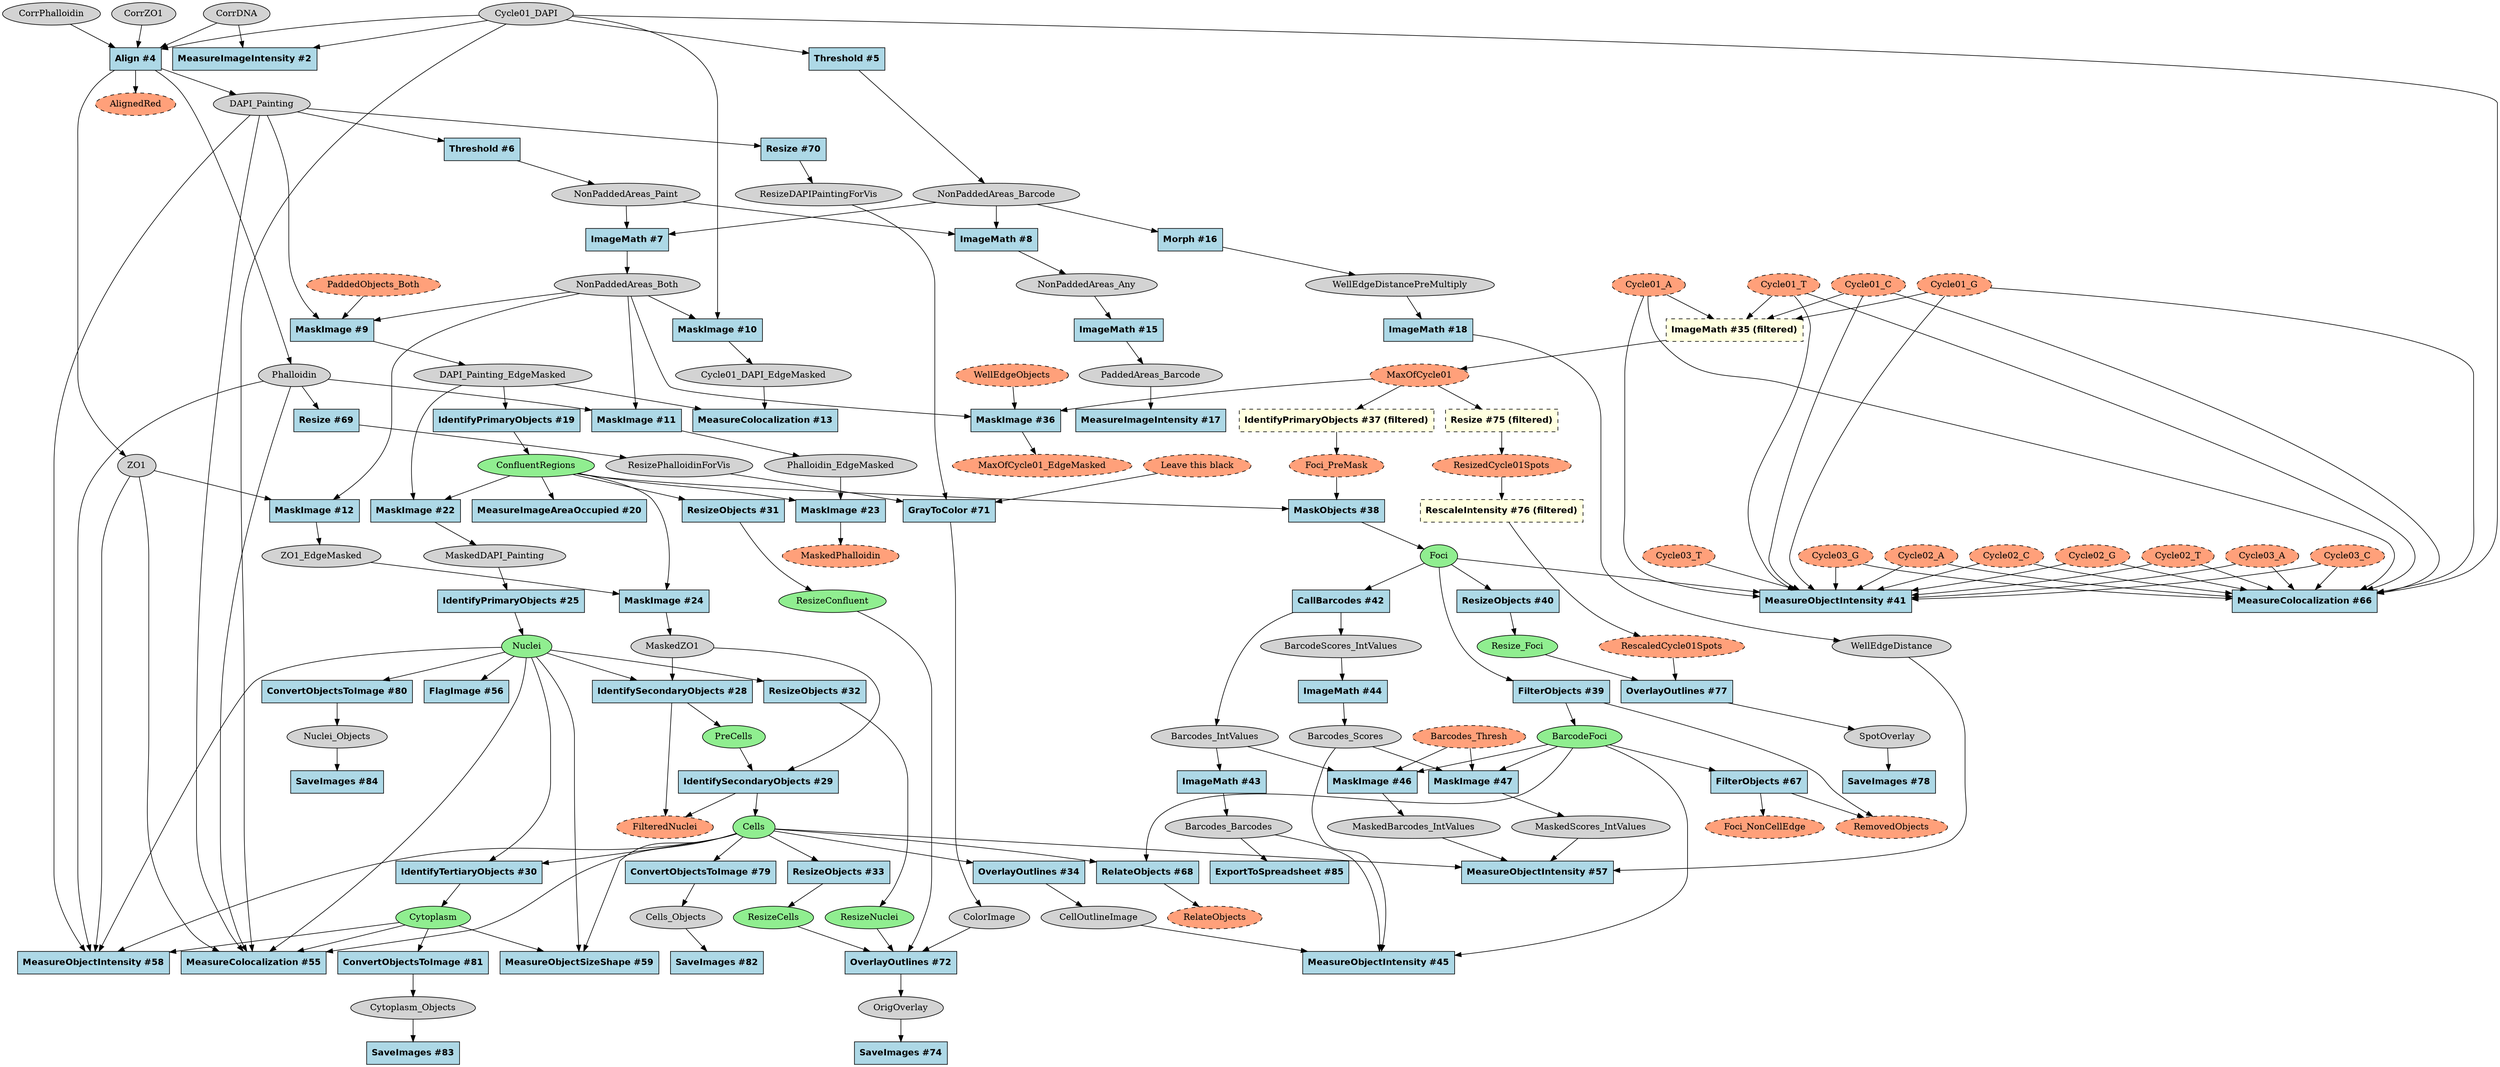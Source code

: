 strict digraph {
Align_d0c009c5 [type=module, label="Align #4", module_name=Align, module_num=4, original_num=4, stable_id="Align_d0c009c5", enabled=True, shape=box, style=filled, fontname="Helvetica-Bold", fillcolor=lightblue];
CallBarcodes_bc36b96a [type=module, label="CallBarcodes #42", module_name=CallBarcodes, module_num=42, original_num=42, stable_id="CallBarcodes_bc36b96a", enabled=True, shape=box, style=filled, fontname="Helvetica-Bold", fillcolor=lightblue];
ConvertObjectsToImage_3c1046f2 [type=module, label="ConvertObjectsToImage #79", module_name=ConvertObjectsToImage, module_num=79, original_num=79, stable_id="ConvertObjectsToImage_3c1046f2", enabled=True, shape=box, style=filled, fontname="Helvetica-Bold", fillcolor=lightblue];
ConvertObjectsToImage_51f82f98 [type=module, label="ConvertObjectsToImage #81", module_name=ConvertObjectsToImage, module_num=81, original_num=81, stable_id="ConvertObjectsToImage_51f82f98", enabled=True, shape=box, style=filled, fontname="Helvetica-Bold", fillcolor=lightblue];
ConvertObjectsToImage_f0cc435 [type=module, label="ConvertObjectsToImage #80", module_name=ConvertObjectsToImage, module_num=80, original_num=80, stable_id="ConvertObjectsToImage_f0cc435", enabled=True, shape=box, style=filled, fontname="Helvetica-Bold", fillcolor=lightblue];
ExportToSpreadsheet_1de119ea [type=module, label="ExportToSpreadsheet #85", module_name=ExportToSpreadsheet, module_num=85, original_num=85, stable_id="ExportToSpreadsheet_1de119ea", enabled=True, shape=box, style=filled, fontname="Helvetica-Bold", fillcolor=lightblue];
FilterObjects_a0d8b12f [type=module, label="FilterObjects #39", module_name=FilterObjects, module_num=39, original_num=39, stable_id="FilterObjects_a0d8b12f", enabled=True, shape=box, style=filled, fontname="Helvetica-Bold", fillcolor=lightblue];
FilterObjects_e8d31de3 [type=module, label="FilterObjects #67", module_name=FilterObjects, module_num=67, original_num=67, stable_id="FilterObjects_e8d31de3", enabled=True, shape=box, style=filled, fontname="Helvetica-Bold", fillcolor=lightblue];
FlagImage_3d76eed3 [type=module, label="FlagImage #56", module_name=FlagImage, module_num=56, original_num=56, stable_id="FlagImage_3d76eed3", enabled=True, shape=box, style=filled, fontname="Helvetica-Bold", fillcolor=lightblue];
GrayToColor_e2eac13e [type=module, label="GrayToColor #71", module_name=GrayToColor, module_num=71, original_num=71, stable_id="GrayToColor_e2eac13e", enabled=True, shape=box, style=filled, fontname="Helvetica-Bold", fillcolor=lightblue];
IdentifyPrimaryObjects_469f5b43 [type=module, label="IdentifyPrimaryObjects #25", module_name=IdentifyPrimaryObjects, module_num=25, original_num=25, stable_id="IdentifyPrimaryObjects_469f5b43", enabled=True, shape=box, style=filled, fontname="Helvetica-Bold", fillcolor=lightblue];
IdentifyPrimaryObjects_61616503 [type=module, label="IdentifyPrimaryObjects #19", module_name=IdentifyPrimaryObjects, module_num=19, original_num=19, stable_id="IdentifyPrimaryObjects_61616503", enabled=True, shape=box, style=filled, fontname="Helvetica-Bold", fillcolor=lightblue];
IdentifyPrimaryObjects_c40746df [type=module, label="IdentifyPrimaryObjects #37 (filtered)", module_name=IdentifyPrimaryObjects, module_num=37, original_num=37, stable_id="IdentifyPrimaryObjects_c40746df", enabled=True, filtered=True, shape=box, style="filled,dashed", fontname="Helvetica-Bold", fillcolor=lightyellow];
IdentifySecondaryObjects_7ee30c54 [type=module, label="IdentifySecondaryObjects #29", module_name=IdentifySecondaryObjects, module_num=29, original_num=29, stable_id="IdentifySecondaryObjects_7ee30c54", enabled=True, shape=box, style=filled, fontname="Helvetica-Bold", fillcolor=lightblue];
IdentifySecondaryObjects_e49539f5 [type=module, label="IdentifySecondaryObjects #28", module_name=IdentifySecondaryObjects, module_num=28, original_num=28, stable_id="IdentifySecondaryObjects_e49539f5", enabled=True, shape=box, style=filled, fontname="Helvetica-Bold", fillcolor=lightblue];
IdentifyTertiaryObjects_ac7b69a9 [type=module, label="IdentifyTertiaryObjects #30", module_name=IdentifyTertiaryObjects, module_num=30, original_num=30, stable_id="IdentifyTertiaryObjects_ac7b69a9", enabled=True, shape=box, style=filled, fontname="Helvetica-Bold", fillcolor=lightblue];
ImageMath_1533b2a0 [type=module, label="ImageMath #43", module_name=ImageMath, module_num=43, original_num=43, stable_id="ImageMath_1533b2a0", enabled=True, shape=box, style=filled, fontname="Helvetica-Bold", fillcolor=lightblue];
ImageMath_280c71d2 [type=module, label="ImageMath #15", module_name=ImageMath, module_num=15, original_num=15, stable_id="ImageMath_280c71d2", enabled=True, shape=box, style=filled, fontname="Helvetica-Bold", fillcolor=lightblue];
ImageMath_500bfcca [type=module, label="ImageMath #7", module_name=ImageMath, module_num=7, original_num=7, stable_id="ImageMath_500bfcca", enabled=True, shape=box, style=filled, fontname="Helvetica-Bold", fillcolor=lightblue];
ImageMath_71d8e604 [type=module, label="ImageMath #18", module_name=ImageMath, module_num=18, original_num=18, stable_id="ImageMath_71d8e604", enabled=True, shape=box, style=filled, fontname="Helvetica-Bold", fillcolor=lightblue];
ImageMath_76ebca63 [type=module, label="ImageMath #8", module_name=ImageMath, module_num=8, original_num=8, stable_id="ImageMath_76ebca63", enabled=True, shape=box, style=filled, fontname="Helvetica-Bold", fillcolor=lightblue];
ImageMath_82709eb0 [type=module, label="ImageMath #35 (filtered)", module_name=ImageMath, module_num=35, original_num=35, stable_id="ImageMath_82709eb0", enabled=True, filtered=True, shape=box, style="filled,dashed", fontname="Helvetica-Bold", fillcolor=lightyellow];
ImageMath_fd494492 [type=module, label="ImageMath #44", module_name=ImageMath, module_num=44, original_num=44, stable_id="ImageMath_fd494492", enabled=True, shape=box, style=filled, fontname="Helvetica-Bold", fillcolor=lightblue];
MaskImage_1c28bd3a [type=module, label="MaskImage #47", module_name=MaskImage, module_num=47, original_num=47, stable_id="MaskImage_1c28bd3a", enabled=True, shape=box, style=filled, fontname="Helvetica-Bold", fillcolor=lightblue];
MaskImage_37983b23 [type=module, label="MaskImage #24", module_name=MaskImage, module_num=24, original_num=24, stable_id="MaskImage_37983b23", enabled=True, shape=box, style=filled, fontname="Helvetica-Bold", fillcolor=lightblue];
MaskImage_5611c620 [type=module, label="MaskImage #46", module_name=MaskImage, module_num=46, original_num=46, stable_id="MaskImage_5611c620", enabled=True, shape=box, style=filled, fontname="Helvetica-Bold", fillcolor=lightblue];
MaskImage_5b78475 [type=module, label="MaskImage #36", module_name=MaskImage, module_num=36, original_num=36, stable_id="MaskImage_5b78475", enabled=True, shape=box, style=filled, fontname="Helvetica-Bold", fillcolor=lightblue];
MaskImage_877fe076 [type=module, label="MaskImage #12", module_name=MaskImage, module_num=12, original_num=12, stable_id="MaskImage_877fe076", enabled=True, shape=box, style=filled, fontname="Helvetica-Bold", fillcolor=lightblue];
MaskImage_8db1ea12 [type=module, label="MaskImage #9", module_name=MaskImage, module_num=9, original_num=9, stable_id="MaskImage_8db1ea12", enabled=True, shape=box, style=filled, fontname="Helvetica-Bold", fillcolor=lightblue];
MaskImage_b527d157 [type=module, label="MaskImage #10", module_name=MaskImage, module_num=10, original_num=10, stable_id="MaskImage_b527d157", enabled=True, shape=box, style=filled, fontname="Helvetica-Bold", fillcolor=lightblue];
MaskImage_da1549b4 [type=module, label="MaskImage #11", module_name=MaskImage, module_num=11, original_num=11, stable_id="MaskImage_da1549b4", enabled=True, shape=box, style=filled, fontname="Helvetica-Bold", fillcolor=lightblue];
MaskImage_e05533c6 [type=module, label="MaskImage #22", module_name=MaskImage, module_num=22, original_num=22, stable_id="MaskImage_e05533c6", enabled=True, shape=box, style=filled, fontname="Helvetica-Bold", fillcolor=lightblue];
MaskImage_fee3a5da [type=module, label="MaskImage #23", module_name=MaskImage, module_num=23, original_num=23, stable_id="MaskImage_fee3a5da", enabled=True, shape=box, style=filled, fontname="Helvetica-Bold", fillcolor=lightblue];
MaskObjects_cc9b4af4 [type=module, label="MaskObjects #38", module_name=MaskObjects, module_num=38, original_num=38, stable_id="MaskObjects_cc9b4af4", enabled=True, shape=box, style=filled, fontname="Helvetica-Bold", fillcolor=lightblue];
MeasureColocalization_11dc7f83 [type=module, label="MeasureColocalization #13", module_name=MeasureColocalization, module_num=13, original_num=13, stable_id="MeasureColocalization_11dc7f83", enabled=True, shape=box, style=filled, fontname="Helvetica-Bold", fillcolor=lightblue];
MeasureColocalization_42947605 [type=module, label="MeasureColocalization #66", module_name=MeasureColocalization, module_num=66, original_num=66, stable_id="MeasureColocalization_42947605", enabled=True, shape=box, style=filled, fontname="Helvetica-Bold", fillcolor=lightblue];
MeasureColocalization_b64ad458 [type=module, label="MeasureColocalization #55", module_name=MeasureColocalization, module_num=55, original_num=55, stable_id="MeasureColocalization_b64ad458", enabled=True, shape=box, style=filled, fontname="Helvetica-Bold", fillcolor=lightblue];
MeasureImageAreaOccupied_6bb28693 [type=module, label="MeasureImageAreaOccupied #20", module_name=MeasureImageAreaOccupied, module_num=20, original_num=20, stable_id="MeasureImageAreaOccupied_6bb28693", enabled=True, shape=box, style=filled, fontname="Helvetica-Bold", fillcolor=lightblue];
MeasureImageIntensity_b80df925 [type=module, label="MeasureImageIntensity #2", module_name=MeasureImageIntensity, module_num=2, original_num=2, stable_id="MeasureImageIntensity_b80df925", enabled=True, shape=box, style=filled, fontname="Helvetica-Bold", fillcolor=lightblue];
MeasureImageIntensity_cd880b23 [type=module, label="MeasureImageIntensity #17", module_name=MeasureImageIntensity, module_num=17, original_num=17, stable_id="MeasureImageIntensity_cd880b23", enabled=True, shape=box, style=filled, fontname="Helvetica-Bold", fillcolor=lightblue];
MeasureObjectIntensity_40d9dc39 [type=module, label="MeasureObjectIntensity #41", module_name=MeasureObjectIntensity, module_num=41, original_num=41, stable_id="MeasureObjectIntensity_40d9dc39", enabled=True, shape=box, style=filled, fontname="Helvetica-Bold", fillcolor=lightblue];
MeasureObjectIntensity_5adac90b [type=module, label="MeasureObjectIntensity #57", module_name=MeasureObjectIntensity, module_num=57, original_num=57, stable_id="MeasureObjectIntensity_5adac90b", enabled=True, shape=box, style=filled, fontname="Helvetica-Bold", fillcolor=lightblue];
MeasureObjectIntensity_93a3ea7d [type=module, label="MeasureObjectIntensity #58", module_name=MeasureObjectIntensity, module_num=58, original_num=58, stable_id="MeasureObjectIntensity_93a3ea7d", enabled=True, shape=box, style=filled, fontname="Helvetica-Bold", fillcolor=lightblue];
MeasureObjectIntensity_f0c4470c [type=module, label="MeasureObjectIntensity #45", module_name=MeasureObjectIntensity, module_num=45, original_num=45, stable_id="MeasureObjectIntensity_f0c4470c", enabled=True, shape=box, style=filled, fontname="Helvetica-Bold", fillcolor=lightblue];
MeasureObjectSizeShape_33e152a1 [type=module, label="MeasureObjectSizeShape #59", module_name=MeasureObjectSizeShape, module_num=59, original_num=59, stable_id="MeasureObjectSizeShape_33e152a1", enabled=True, shape=box, style=filled, fontname="Helvetica-Bold", fillcolor=lightblue];
Morph_f5cbf7cb [type=module, label="Morph #16", module_name=Morph, module_num=16, original_num=16, stable_id="Morph_f5cbf7cb", enabled=True, shape=box, style=filled, fontname="Helvetica-Bold", fillcolor=lightblue];
OverlayOutlines_5eab99c7 [type=module, label="OverlayOutlines #77", module_name=OverlayOutlines, module_num=77, original_num=77, stable_id="OverlayOutlines_5eab99c7", enabled=True, shape=box, style=filled, fontname="Helvetica-Bold", fillcolor=lightblue];
OverlayOutlines_61a2679e [type=module, label="OverlayOutlines #34", module_name=OverlayOutlines, module_num=34, original_num=34, stable_id="OverlayOutlines_61a2679e", enabled=True, shape=box, style=filled, fontname="Helvetica-Bold", fillcolor=lightblue];
OverlayOutlines_cfebace4 [type=module, label="OverlayOutlines #72", module_name=OverlayOutlines, module_num=72, original_num=72, stable_id="OverlayOutlines_cfebace4", enabled=True, shape=box, style=filled, fontname="Helvetica-Bold", fillcolor=lightblue];
RelateObjects_fcb38012 [type=module, label="RelateObjects #68", module_name=RelateObjects, module_num=68, original_num=68, stable_id="RelateObjects_fcb38012", enabled=True, shape=box, style=filled, fontname="Helvetica-Bold", fillcolor=lightblue];
RescaleIntensity_f3506eb1 [type=module, label="RescaleIntensity #76 (filtered)", module_name=RescaleIntensity, module_num=76, original_num=76, stable_id="RescaleIntensity_f3506eb1", enabled=True, filtered=True, shape=box, style="filled,dashed", fontname="Helvetica-Bold", fillcolor=lightyellow];
ResizeObjects_184fe8c2 [type=module, label="ResizeObjects #31", module_name=ResizeObjects, module_num=31, original_num=31, stable_id="ResizeObjects_184fe8c2", enabled=True, shape=box, style=filled, fontname="Helvetica-Bold", fillcolor=lightblue];
ResizeObjects_29dfc2dc [type=module, label="ResizeObjects #40", module_name=ResizeObjects, module_num=40, original_num=40, stable_id="ResizeObjects_29dfc2dc", enabled=True, shape=box, style=filled, fontname="Helvetica-Bold", fillcolor=lightblue];
ResizeObjects_4d4d450 [type=module, label="ResizeObjects #33", module_name=ResizeObjects, module_num=33, original_num=33, stable_id="ResizeObjects_4d4d450", enabled=True, shape=box, style=filled, fontname="Helvetica-Bold", fillcolor=lightblue];
ResizeObjects_a180598e [type=module, label="ResizeObjects #32", module_name=ResizeObjects, module_num=32, original_num=32, stable_id="ResizeObjects_a180598e", enabled=True, shape=box, style=filled, fontname="Helvetica-Bold", fillcolor=lightblue];
Resize_8b00446f [type=module, label="Resize #69", module_name=Resize, module_num=69, original_num=69, stable_id="Resize_8b00446f", enabled=True, shape=box, style=filled, fontname="Helvetica-Bold", fillcolor=lightblue];
Resize_ad058f57 [type=module, label="Resize #70", module_name=Resize, module_num=70, original_num=70, stable_id="Resize_ad058f57", enabled=True, shape=box, style=filled, fontname="Helvetica-Bold", fillcolor=lightblue];
Resize_b7f4005c [type=module, label="Resize #75 (filtered)", module_name=Resize, module_num=75, original_num=75, stable_id="Resize_b7f4005c", enabled=True, filtered=True, shape=box, style="filled,dashed", fontname="Helvetica-Bold", fillcolor=lightyellow];
SaveImages_22818067 [type=module, label="SaveImages #82", module_name=SaveImages, module_num=82, original_num=82, stable_id="SaveImages_22818067", enabled=True, shape=box, style=filled, fontname="Helvetica-Bold", fillcolor=lightblue];
SaveImages_2c5c819a [type=module, label="SaveImages #84", module_name=SaveImages, module_num=84, original_num=84, stable_id="SaveImages_2c5c819a", enabled=True, shape=box, style=filled, fontname="Helvetica-Bold", fillcolor=lightblue];
SaveImages_3cf141c2 [type=module, label="SaveImages #78", module_name=SaveImages, module_num=78, original_num=78, stable_id="SaveImages_3cf141c2", enabled=True, shape=box, style=filled, fontname="Helvetica-Bold", fillcolor=lightblue];
SaveImages_491701a3 [type=module, label="SaveImages #74", module_name=SaveImages, module_num=74, original_num=74, stable_id="SaveImages_491701a3", enabled=True, shape=box, style=filled, fontname="Helvetica-Bold", fillcolor=lightblue];
SaveImages_e910b9eb [type=module, label="SaveImages #83", module_name=SaveImages, module_num=83, original_num=83, stable_id="SaveImages_e910b9eb", enabled=True, shape=box, style=filled, fontname="Helvetica-Bold", fillcolor=lightblue];
Threshold_2b5e237d [type=module, label="Threshold #5", module_name=Threshold, module_num=5, original_num=5, stable_id="Threshold_2b5e237d", enabled=True, shape=box, style=filled, fontname="Helvetica-Bold", fillcolor=lightblue];
Threshold_3396c4ee [type=module, label="Threshold #6", module_name=Threshold, module_num=6, original_num=6, stable_id="Threshold_3396c4ee", enabled=True, shape=box, style=filled, fontname="Helvetica-Bold", fillcolor=lightblue];
image__AlignedRed [type=image, label=AlignedRed, filtered=True, shape=ellipse, style="filled,dashed", fillcolor=lightsalmon];
image__BarcodeScores_IntValues [type=image, label="BarcodeScores_IntValues", shape=ellipse, style=filled, fillcolor=lightgray];
image__Barcodes_Barcodes [type=image, label="Barcodes_Barcodes", shape=ellipse, style=filled, fillcolor=lightgray];
image__Barcodes_IntValues [type=image, label="Barcodes_IntValues", shape=ellipse, style=filled, fillcolor=lightgray];
image__Barcodes_Scores [type=image, label="Barcodes_Scores", shape=ellipse, style=filled, fillcolor=lightgray];
image__Barcodes_Thresh [type=image, label="Barcodes_Thresh", filtered=True, shape=ellipse, style="filled,dashed", fillcolor=lightsalmon];
image__CellOutlineImage [type=image, label=CellOutlineImage, shape=ellipse, style=filled, fillcolor=lightgray];
image__Cells_Objects [type=image, label="Cells_Objects", shape=ellipse, style=filled, fillcolor=lightgray];
image__ColorImage [type=image, label=ColorImage, shape=ellipse, style=filled, fillcolor=lightgray];
image__CorrDNA [type=image, label=CorrDNA, shape=ellipse, style=filled, fillcolor=lightgray];
image__CorrPhalloidin [type=image, label=CorrPhalloidin, shape=ellipse, style=filled, fillcolor=lightgray];
image__CorrZO1 [type=image, label=CorrZO1, shape=ellipse, style=filled, fillcolor=lightgray];
image__Cycle01_A [type=image, label="Cycle01_A", filtered=True, shape=ellipse, style="filled,dashed", fillcolor=lightsalmon];
image__Cycle01_C [type=image, label="Cycle01_C", filtered=True, shape=ellipse, style="filled,dashed", fillcolor=lightsalmon];
image__Cycle01_DAPI [type=image, label="Cycle01_DAPI", shape=ellipse, style=filled, fillcolor=lightgray];
image__Cycle01_DAPI_EdgeMasked [type=image, label="Cycle01_DAPI_EdgeMasked", shape=ellipse, style=filled, fillcolor=lightgray];
image__Cycle01_G [type=image, label="Cycle01_G", filtered=True, shape=ellipse, style="filled,dashed", fillcolor=lightsalmon];
image__Cycle01_T [type=image, label="Cycle01_T", filtered=True, shape=ellipse, style="filled,dashed", fillcolor=lightsalmon];
image__Cycle02_A [type=image, label="Cycle02_A", filtered=True, shape=ellipse, style="filled,dashed", fillcolor=lightsalmon];
image__Cycle02_C [type=image, label="Cycle02_C", filtered=True, shape=ellipse, style="filled,dashed", fillcolor=lightsalmon];
image__Cycle02_G [type=image, label="Cycle02_G", filtered=True, shape=ellipse, style="filled,dashed", fillcolor=lightsalmon];
image__Cycle02_T [type=image, label="Cycle02_T", filtered=True, shape=ellipse, style="filled,dashed", fillcolor=lightsalmon];
image__Cycle03_A [type=image, label="Cycle03_A", filtered=True, shape=ellipse, style="filled,dashed", fillcolor=lightsalmon];
image__Cycle03_C [type=image, label="Cycle03_C", filtered=True, shape=ellipse, style="filled,dashed", fillcolor=lightsalmon];
image__Cycle03_G [type=image, label="Cycle03_G", filtered=True, shape=ellipse, style="filled,dashed", fillcolor=lightsalmon];
image__Cycle03_T [type=image, label="Cycle03_T", filtered=True, shape=ellipse, style="filled,dashed", fillcolor=lightsalmon];
image__Cytoplasm_Objects [type=image, label="Cytoplasm_Objects", shape=ellipse, style=filled, fillcolor=lightgray];
image__DAPI_Painting [type=image, label="DAPI_Painting", shape=ellipse, style=filled, fillcolor=lightgray];
image__DAPI_Painting_EdgeMasked [type=image, label="DAPI_Painting_EdgeMasked", shape=ellipse, style=filled, fillcolor=lightgray];
"image__Leave this black" [type=image, label="Leave this black", filtered=True, shape=ellipse, style="filled,dashed", fillcolor=lightsalmon];
image__MaskedBarcodes_IntValues [type=image, label="MaskedBarcodes_IntValues", shape=ellipse, style=filled, fillcolor=lightgray];
image__MaskedDAPI_Painting [type=image, label="MaskedDAPI_Painting", shape=ellipse, style=filled, fillcolor=lightgray];
image__MaskedPhalloidin [type=image, label=MaskedPhalloidin, filtered=True, shape=ellipse, style="filled,dashed", fillcolor=lightsalmon];
image__MaskedScores_IntValues [type=image, label="MaskedScores_IntValues", shape=ellipse, style=filled, fillcolor=lightgray];
image__MaskedZO1 [type=image, label=MaskedZO1, shape=ellipse, style=filled, fillcolor=lightgray];
image__MaxOfCycle01 [type=image, label=MaxOfCycle01, filtered=True, shape=ellipse, style="filled,dashed", fillcolor=lightsalmon];
image__MaxOfCycle01_EdgeMasked [type=image, label="MaxOfCycle01_EdgeMasked", filtered=True, shape=ellipse, style="filled,dashed", fillcolor=lightsalmon];
image__NonPaddedAreas_Any [type=image, label="NonPaddedAreas_Any", shape=ellipse, style=filled, fillcolor=lightgray];
image__NonPaddedAreas_Barcode [type=image, label="NonPaddedAreas_Barcode", shape=ellipse, style=filled, fillcolor=lightgray];
image__NonPaddedAreas_Both [type=image, label="NonPaddedAreas_Both", shape=ellipse, style=filled, fillcolor=lightgray];
image__NonPaddedAreas_Paint [type=image, label="NonPaddedAreas_Paint", shape=ellipse, style=filled, fillcolor=lightgray];
image__Nuclei_Objects [type=image, label="Nuclei_Objects", shape=ellipse, style=filled, fillcolor=lightgray];
image__OrigOverlay [type=image, label=OrigOverlay, shape=ellipse, style=filled, fillcolor=lightgray];
image__PaddedAreas_Barcode [type=image, label="PaddedAreas_Barcode", shape=ellipse, style=filled, fillcolor=lightgray];
image__Phalloidin [type=image, label=Phalloidin, shape=ellipse, style=filled, fillcolor=lightgray];
image__Phalloidin_EdgeMasked [type=image, label="Phalloidin_EdgeMasked", shape=ellipse, style=filled, fillcolor=lightgray];
image__RescaledCycle01Spots [type=image, label=RescaledCycle01Spots, filtered=True, shape=ellipse, style="filled,dashed", fillcolor=lightsalmon];
image__ResizeDAPIPaintingForVis [type=image, label=ResizeDAPIPaintingForVis, shape=ellipse, style=filled, fillcolor=lightgray];
image__ResizePhalloidinForVis [type=image, label=ResizePhalloidinForVis, shape=ellipse, style=filled, fillcolor=lightgray];
image__ResizedCycle01Spots [type=image, label=ResizedCycle01Spots, filtered=True, shape=ellipse, style="filled,dashed", fillcolor=lightsalmon];
image__SpotOverlay [type=image, label=SpotOverlay, shape=ellipse, style=filled, fillcolor=lightgray];
image__WellEdgeDistance [type=image, label=WellEdgeDistance, shape=ellipse, style=filled, fillcolor=lightgray];
image__WellEdgeDistancePreMultiply [type=image, label=WellEdgeDistancePreMultiply, shape=ellipse, style=filled, fillcolor=lightgray];
image__ZO1 [type=image, label=ZO1, shape=ellipse, style=filled, fillcolor=lightgray];
image__ZO1_EdgeMasked [type=image, label="ZO1_EdgeMasked", shape=ellipse, style=filled, fillcolor=lightgray];
object__BarcodeFoci [type=object, label=BarcodeFoci, shape=ellipse, style=filled, fillcolor=lightgreen];
object__Cells [type=object, label=Cells, shape=ellipse, style=filled, fillcolor=lightgreen];
object__ConfluentRegions [type=object, label=ConfluentRegions, shape=ellipse, style=filled, fillcolor=lightgreen];
object__Cytoplasm [type=object, label=Cytoplasm, shape=ellipse, style=filled, fillcolor=lightgreen];
object__FilteredNuclei [type=object, label=FilteredNuclei, filtered=True, shape=ellipse, style="filled,dashed", fillcolor=lightsalmon];
object__Foci [type=object, label=Foci, shape=ellipse, style=filled, fillcolor=lightgreen];
object__Foci_NonCellEdge [type=object, label="Foci_NonCellEdge", filtered=True, shape=ellipse, style="filled,dashed", fillcolor=lightsalmon];
object__Foci_PreMask [type=object, label="Foci_PreMask", filtered=True, shape=ellipse, style="filled,dashed", fillcolor=lightsalmon];
object__Nuclei [type=object, label=Nuclei, shape=ellipse, style=filled, fillcolor=lightgreen];
object__PaddedObjects_Both [type=object, label="PaddedObjects_Both", filtered=True, shape=ellipse, style="filled,dashed", fillcolor=lightsalmon];
object__PreCells [type=object, label=PreCells, shape=ellipse, style=filled, fillcolor=lightgreen];
object__RelateObjects [type=object, label=RelateObjects, filtered=True, shape=ellipse, style="filled,dashed", fillcolor=lightsalmon];
object__RemovedObjects [type=object, label=RemovedObjects, filtered=True, shape=ellipse, style="filled,dashed", fillcolor=lightsalmon];
object__ResizeCells [type=object, label=ResizeCells, shape=ellipse, style=filled, fillcolor=lightgreen];
object__ResizeConfluent [type=object, label=ResizeConfluent, shape=ellipse, style=filled, fillcolor=lightgreen];
object__ResizeNuclei [type=object, label=ResizeNuclei, shape=ellipse, style=filled, fillcolor=lightgreen];
object__Resize_Foci [type=object, label="Resize_Foci", shape=ellipse, style=filled, fillcolor=lightgreen];
object__WellEdgeObjects [type=object, label=WellEdgeObjects, filtered=True, shape=ellipse, style="filled,dashed", fillcolor=lightsalmon];
Align_d0c009c5 -> image__AlignedRed [type="image_output"];
Align_d0c009c5 -> image__DAPI_Painting [type="image_output"];
Align_d0c009c5 -> image__Phalloidin [type="image_output"];
Align_d0c009c5 -> image__ZO1 [type="image_output"];
CallBarcodes_bc36b96a -> image__BarcodeScores_IntValues [type="image_output"];
CallBarcodes_bc36b96a -> image__Barcodes_IntValues [type="image_output"];
ConvertObjectsToImage_3c1046f2 -> image__Cells_Objects [type="image_output"];
ConvertObjectsToImage_51f82f98 -> image__Cytoplasm_Objects [type="image_output"];
ConvertObjectsToImage_f0cc435 -> image__Nuclei_Objects [type="image_output"];
FilterObjects_a0d8b12f -> object__BarcodeFoci [type="object_output"];
FilterObjects_a0d8b12f -> object__RemovedObjects [type="object_output"];
FilterObjects_e8d31de3 -> object__Foci_NonCellEdge [type="object_output"];
FilterObjects_e8d31de3 -> object__RemovedObjects [type="object_output"];
GrayToColor_e2eac13e -> image__ColorImage [type="image_output"];
IdentifyPrimaryObjects_469f5b43 -> object__Nuclei [type="object_output"];
IdentifyPrimaryObjects_61616503 -> object__ConfluentRegions [type="object_output"];
IdentifyPrimaryObjects_c40746df -> object__Foci_PreMask [type="object_output"];
IdentifySecondaryObjects_7ee30c54 -> object__Cells [type="object_output"];
IdentifySecondaryObjects_7ee30c54 -> object__FilteredNuclei [type="object_output"];
IdentifySecondaryObjects_e49539f5 -> object__FilteredNuclei [type="object_output"];
IdentifySecondaryObjects_e49539f5 -> object__PreCells [type="object_output"];
IdentifyTertiaryObjects_ac7b69a9 -> object__Cytoplasm [type="object_output"];
ImageMath_1533b2a0 -> image__Barcodes_Barcodes [type="image_output"];
ImageMath_280c71d2 -> image__PaddedAreas_Barcode [type="image_output"];
ImageMath_500bfcca -> image__NonPaddedAreas_Both [type="image_output"];
ImageMath_71d8e604 -> image__WellEdgeDistance [type="image_output"];
ImageMath_76ebca63 -> image__NonPaddedAreas_Any [type="image_output"];
ImageMath_82709eb0 -> image__MaxOfCycle01 [type="image_output"];
ImageMath_fd494492 -> image__Barcodes_Scores [type="image_output"];
MaskImage_1c28bd3a -> image__MaskedScores_IntValues [type="image_output"];
MaskImage_37983b23 -> image__MaskedZO1 [type="image_output"];
MaskImage_5611c620 -> image__MaskedBarcodes_IntValues [type="image_output"];
MaskImage_5b78475 -> image__MaxOfCycle01_EdgeMasked [type="image_output"];
MaskImage_877fe076 -> image__ZO1_EdgeMasked [type="image_output"];
MaskImage_8db1ea12 -> image__DAPI_Painting_EdgeMasked [type="image_output"];
MaskImage_b527d157 -> image__Cycle01_DAPI_EdgeMasked [type="image_output"];
MaskImage_da1549b4 -> image__Phalloidin_EdgeMasked [type="image_output"];
MaskImage_e05533c6 -> image__MaskedDAPI_Painting [type="image_output"];
MaskImage_fee3a5da -> image__MaskedPhalloidin [type="image_output"];
MaskObjects_cc9b4af4 -> object__Foci [type="object_output"];
Morph_f5cbf7cb -> image__WellEdgeDistancePreMultiply [type="image_output"];
OverlayOutlines_5eab99c7 -> image__SpotOverlay [type="image_output"];
OverlayOutlines_61a2679e -> image__CellOutlineImage [type="image_output"];
OverlayOutlines_cfebace4 -> image__OrigOverlay [type="image_output"];
RelateObjects_fcb38012 -> object__RelateObjects [type="object_output"];
RescaleIntensity_f3506eb1 -> image__RescaledCycle01Spots [type="image_output"];
ResizeObjects_184fe8c2 -> object__ResizeConfluent [type="object_output"];
ResizeObjects_29dfc2dc -> object__Resize_Foci [type="object_output"];
ResizeObjects_4d4d450 -> object__ResizeCells [type="object_output"];
ResizeObjects_a180598e -> object__ResizeNuclei [type="object_output"];
Resize_8b00446f -> image__ResizePhalloidinForVis [type="image_output"];
Resize_ad058f57 -> image__ResizeDAPIPaintingForVis [type="image_output"];
Resize_b7f4005c -> image__ResizedCycle01Spots [type="image_output"];
Threshold_2b5e237d -> image__NonPaddedAreas_Barcode [type="image_output"];
Threshold_3396c4ee -> image__NonPaddedAreas_Paint [type="image_output"];
image__BarcodeScores_IntValues -> ImageMath_fd494492 [type="image_input"];
image__Barcodes_Barcodes -> ExportToSpreadsheet_1de119ea [type="image_input"];
image__Barcodes_Barcodes -> MeasureObjectIntensity_f0c4470c [type="image_list_input"];
image__Barcodes_IntValues -> ImageMath_1533b2a0 [type="image_input"];
image__Barcodes_IntValues -> MaskImage_5611c620 [type="image_input"];
image__Barcodes_Scores -> MaskImage_1c28bd3a [type="image_input"];
image__Barcodes_Scores -> MeasureObjectIntensity_f0c4470c [type="image_list_input"];
image__Barcodes_Thresh -> MaskImage_1c28bd3a [type="image_input"];
image__Barcodes_Thresh -> MaskImage_5611c620 [type="image_input"];
image__CellOutlineImage -> MeasureObjectIntensity_f0c4470c [type="image_list_input"];
image__Cells_Objects -> SaveImages_22818067 [type="image_input"];
image__ColorImage -> OverlayOutlines_cfebace4 [type="image_input"];
image__CorrDNA -> Align_d0c009c5 [type="image_input"];
image__CorrDNA -> MeasureImageIntensity_b80df925 [type="image_list_input"];
image__CorrPhalloidin -> Align_d0c009c5 [type="image_input"];
image__CorrZO1 -> Align_d0c009c5 [type="image_input"];
image__Cycle01_A -> ImageMath_82709eb0 [type="image_input"];
image__Cycle01_A -> MeasureColocalization_42947605 [type="image_list_input"];
image__Cycle01_A -> MeasureObjectIntensity_40d9dc39 [type="image_list_input"];
image__Cycle01_C -> ImageMath_82709eb0 [type="image_input"];
image__Cycle01_C -> MeasureColocalization_42947605 [type="image_list_input"];
image__Cycle01_C -> MeasureObjectIntensity_40d9dc39 [type="image_list_input"];
image__Cycle01_DAPI -> Align_d0c009c5 [type="image_input"];
image__Cycle01_DAPI -> MaskImage_b527d157 [type="image_input"];
image__Cycle01_DAPI -> MeasureColocalization_42947605 [type="image_list_input"];
image__Cycle01_DAPI -> MeasureColocalization_b64ad458 [type="image_list_input"];
image__Cycle01_DAPI -> MeasureImageIntensity_b80df925 [type="image_list_input"];
image__Cycle01_DAPI -> Threshold_2b5e237d [type="image_input"];
image__Cycle01_DAPI_EdgeMasked -> MeasureColocalization_11dc7f83 [type="image_list_input"];
image__Cycle01_G -> ImageMath_82709eb0 [type="image_input"];
image__Cycle01_G -> MeasureColocalization_42947605 [type="image_list_input"];
image__Cycle01_G -> MeasureObjectIntensity_40d9dc39 [type="image_list_input"];
image__Cycle01_T -> ImageMath_82709eb0 [type="image_input"];
image__Cycle01_T -> MeasureColocalization_42947605 [type="image_list_input"];
image__Cycle01_T -> MeasureObjectIntensity_40d9dc39 [type="image_list_input"];
image__Cycle02_A -> MeasureColocalization_42947605 [type="image_list_input"];
image__Cycle02_A -> MeasureObjectIntensity_40d9dc39 [type="image_list_input"];
image__Cycle02_C -> MeasureColocalization_42947605 [type="image_list_input"];
image__Cycle02_C -> MeasureObjectIntensity_40d9dc39 [type="image_list_input"];
image__Cycle02_G -> MeasureColocalization_42947605 [type="image_list_input"];
image__Cycle02_G -> MeasureObjectIntensity_40d9dc39 [type="image_list_input"];
image__Cycle02_T -> MeasureColocalization_42947605 [type="image_list_input"];
image__Cycle02_T -> MeasureObjectIntensity_40d9dc39 [type="image_list_input"];
image__Cycle03_A -> MeasureColocalization_42947605 [type="image_list_input"];
image__Cycle03_A -> MeasureObjectIntensity_40d9dc39 [type="image_list_input"];
image__Cycle03_C -> MeasureColocalization_42947605 [type="image_list_input"];
image__Cycle03_C -> MeasureObjectIntensity_40d9dc39 [type="image_list_input"];
image__Cycle03_G -> MeasureColocalization_42947605 [type="image_list_input"];
image__Cycle03_G -> MeasureObjectIntensity_40d9dc39 [type="image_list_input"];
image__Cycle03_T -> MeasureObjectIntensity_40d9dc39 [type="image_list_input"];
image__Cytoplasm_Objects -> SaveImages_e910b9eb [type="image_input"];
image__DAPI_Painting -> MaskImage_8db1ea12 [type="image_input"];
image__DAPI_Painting -> MeasureColocalization_b64ad458 [type="image_list_input"];
image__DAPI_Painting -> MeasureObjectIntensity_93a3ea7d [type="image_list_input"];
image__DAPI_Painting -> Resize_ad058f57 [type="image_input"];
image__DAPI_Painting -> Threshold_3396c4ee [type="image_input"];
image__DAPI_Painting_EdgeMasked -> IdentifyPrimaryObjects_61616503 [type="image_input"];
image__DAPI_Painting_EdgeMasked -> MaskImage_e05533c6 [type="image_input"];
image__DAPI_Painting_EdgeMasked -> MeasureColocalization_11dc7f83 [type="image_list_input"];
"image__Leave this black" -> GrayToColor_e2eac13e [type="image_input"];
image__MaskedBarcodes_IntValues -> MeasureObjectIntensity_5adac90b [type="image_list_input"];
image__MaskedDAPI_Painting -> IdentifyPrimaryObjects_469f5b43 [type="image_input"];
image__MaskedScores_IntValues -> MeasureObjectIntensity_5adac90b [type="image_list_input"];
image__MaskedZO1 -> IdentifySecondaryObjects_7ee30c54 [type="image_input"];
image__MaskedZO1 -> IdentifySecondaryObjects_e49539f5 [type="image_input"];
image__MaxOfCycle01 -> IdentifyPrimaryObjects_c40746df [type="image_input"];
image__MaxOfCycle01 -> MaskImage_5b78475 [type="image_input"];
image__MaxOfCycle01 -> Resize_b7f4005c [type="image_input"];
image__NonPaddedAreas_Any -> ImageMath_280c71d2 [type="image_input"];
image__NonPaddedAreas_Barcode -> ImageMath_500bfcca [type="image_input"];
image__NonPaddedAreas_Barcode -> ImageMath_76ebca63 [type="image_input"];
image__NonPaddedAreas_Barcode -> Morph_f5cbf7cb [type="image_input"];
image__NonPaddedAreas_Both -> MaskImage_5b78475 [type="image_input"];
image__NonPaddedAreas_Both -> MaskImage_877fe076 [type="image_input"];
image__NonPaddedAreas_Both -> MaskImage_8db1ea12 [type="image_input"];
image__NonPaddedAreas_Both -> MaskImage_b527d157 [type="image_input"];
image__NonPaddedAreas_Both -> MaskImage_da1549b4 [type="image_input"];
image__NonPaddedAreas_Paint -> ImageMath_500bfcca [type="image_input"];
image__NonPaddedAreas_Paint -> ImageMath_76ebca63 [type="image_input"];
image__Nuclei_Objects -> SaveImages_2c5c819a [type="image_input"];
image__OrigOverlay -> SaveImages_491701a3 [type="image_input"];
image__PaddedAreas_Barcode -> MeasureImageIntensity_cd880b23 [type="image_list_input"];
image__Phalloidin -> MaskImage_da1549b4 [type="image_input"];
image__Phalloidin -> MeasureColocalization_b64ad458 [type="image_list_input"];
image__Phalloidin -> MeasureObjectIntensity_93a3ea7d [type="image_list_input"];
image__Phalloidin -> Resize_8b00446f [type="image_input"];
image__Phalloidin_EdgeMasked -> MaskImage_fee3a5da [type="image_input"];
image__RescaledCycle01Spots -> OverlayOutlines_5eab99c7 [type="image_input"];
image__ResizeDAPIPaintingForVis -> GrayToColor_e2eac13e [type="image_input"];
image__ResizePhalloidinForVis -> GrayToColor_e2eac13e [type="image_input"];
image__ResizedCycle01Spots -> RescaleIntensity_f3506eb1 [type="image_input"];
image__SpotOverlay -> SaveImages_3cf141c2 [type="image_input"];
image__WellEdgeDistance -> MeasureObjectIntensity_5adac90b [type="image_list_input"];
image__WellEdgeDistancePreMultiply -> ImageMath_71d8e604 [type="image_input"];
image__ZO1 -> MaskImage_877fe076 [type="image_input"];
image__ZO1 -> MeasureColocalization_b64ad458 [type="image_list_input"];
image__ZO1 -> MeasureObjectIntensity_93a3ea7d [type="image_list_input"];
image__ZO1_EdgeMasked -> MaskImage_37983b23 [type="image_input"];
object__BarcodeFoci -> FilterObjects_e8d31de3 [type="object_input"];
object__BarcodeFoci -> MaskImage_1c28bd3a [type="object_input"];
object__BarcodeFoci -> MaskImage_5611c620 [type="object_input"];
object__BarcodeFoci -> MeasureObjectIntensity_f0c4470c [type="object_list_input"];
object__BarcodeFoci -> RelateObjects_fcb38012 [type="object_input"];
object__Cells -> ConvertObjectsToImage_3c1046f2 [type="object_input"];
object__Cells -> IdentifyTertiaryObjects_ac7b69a9 [type="object_input"];
object__Cells -> MeasureColocalization_b64ad458 [type="object_list_input"];
object__Cells -> MeasureObjectIntensity_5adac90b [type="object_list_input"];
object__Cells -> MeasureObjectIntensity_93a3ea7d [type="object_list_input"];
object__Cells -> MeasureObjectSizeShape_33e152a1 [type="object_list_input"];
object__Cells -> OverlayOutlines_61a2679e [type="object_input"];
object__Cells -> RelateObjects_fcb38012 [type="object_input"];
object__Cells -> ResizeObjects_4d4d450 [type="object_input"];
object__ConfluentRegions -> MaskImage_37983b23 [type="object_input"];
object__ConfluentRegions -> MaskImage_e05533c6 [type="object_input"];
object__ConfluentRegions -> MaskImage_fee3a5da [type="object_input"];
object__ConfluentRegions -> MaskObjects_cc9b4af4 [type="object_input"];
object__ConfluentRegions -> MeasureImageAreaOccupied_6bb28693 [type="object_list_input"];
object__ConfluentRegions -> ResizeObjects_184fe8c2 [type="object_input"];
object__Cytoplasm -> ConvertObjectsToImage_51f82f98 [type="object_input"];
object__Cytoplasm -> MeasureColocalization_b64ad458 [type="object_list_input"];
object__Cytoplasm -> MeasureObjectIntensity_93a3ea7d [type="object_list_input"];
object__Cytoplasm -> MeasureObjectSizeShape_33e152a1 [type="object_list_input"];
object__Foci -> CallBarcodes_bc36b96a [type="object_input"];
object__Foci -> FilterObjects_a0d8b12f [type="object_input"];
object__Foci -> MeasureObjectIntensity_40d9dc39 [type="object_list_input"];
object__Foci -> ResizeObjects_29dfc2dc [type="object_input"];
object__Foci_PreMask -> MaskObjects_cc9b4af4 [type="object_input"];
object__Nuclei -> ConvertObjectsToImage_f0cc435 [type="object_input"];
object__Nuclei -> FlagImage_3d76eed3 [type="object_input"];
object__Nuclei -> IdentifySecondaryObjects_e49539f5 [type="object_input"];
object__Nuclei -> IdentifyTertiaryObjects_ac7b69a9 [type="object_input"];
object__Nuclei -> MeasureColocalization_b64ad458 [type="object_list_input"];
object__Nuclei -> MeasureObjectIntensity_93a3ea7d [type="object_list_input"];
object__Nuclei -> MeasureObjectSizeShape_33e152a1 [type="object_list_input"];
object__Nuclei -> ResizeObjects_a180598e [type="object_input"];
object__PaddedObjects_Both -> MaskImage_8db1ea12 [type="object_input"];
object__PreCells -> IdentifySecondaryObjects_7ee30c54 [type="object_input"];
object__ResizeCells -> OverlayOutlines_cfebace4 [type="object_input"];
object__ResizeConfluent -> OverlayOutlines_cfebace4 [type="object_input"];
object__ResizeNuclei -> OverlayOutlines_cfebace4 [type="object_input"];
object__Resize_Foci -> OverlayOutlines_5eab99c7 [type="object_input"];
object__WellEdgeObjects -> MaskImage_5b78475 [type="object_input"];
}
